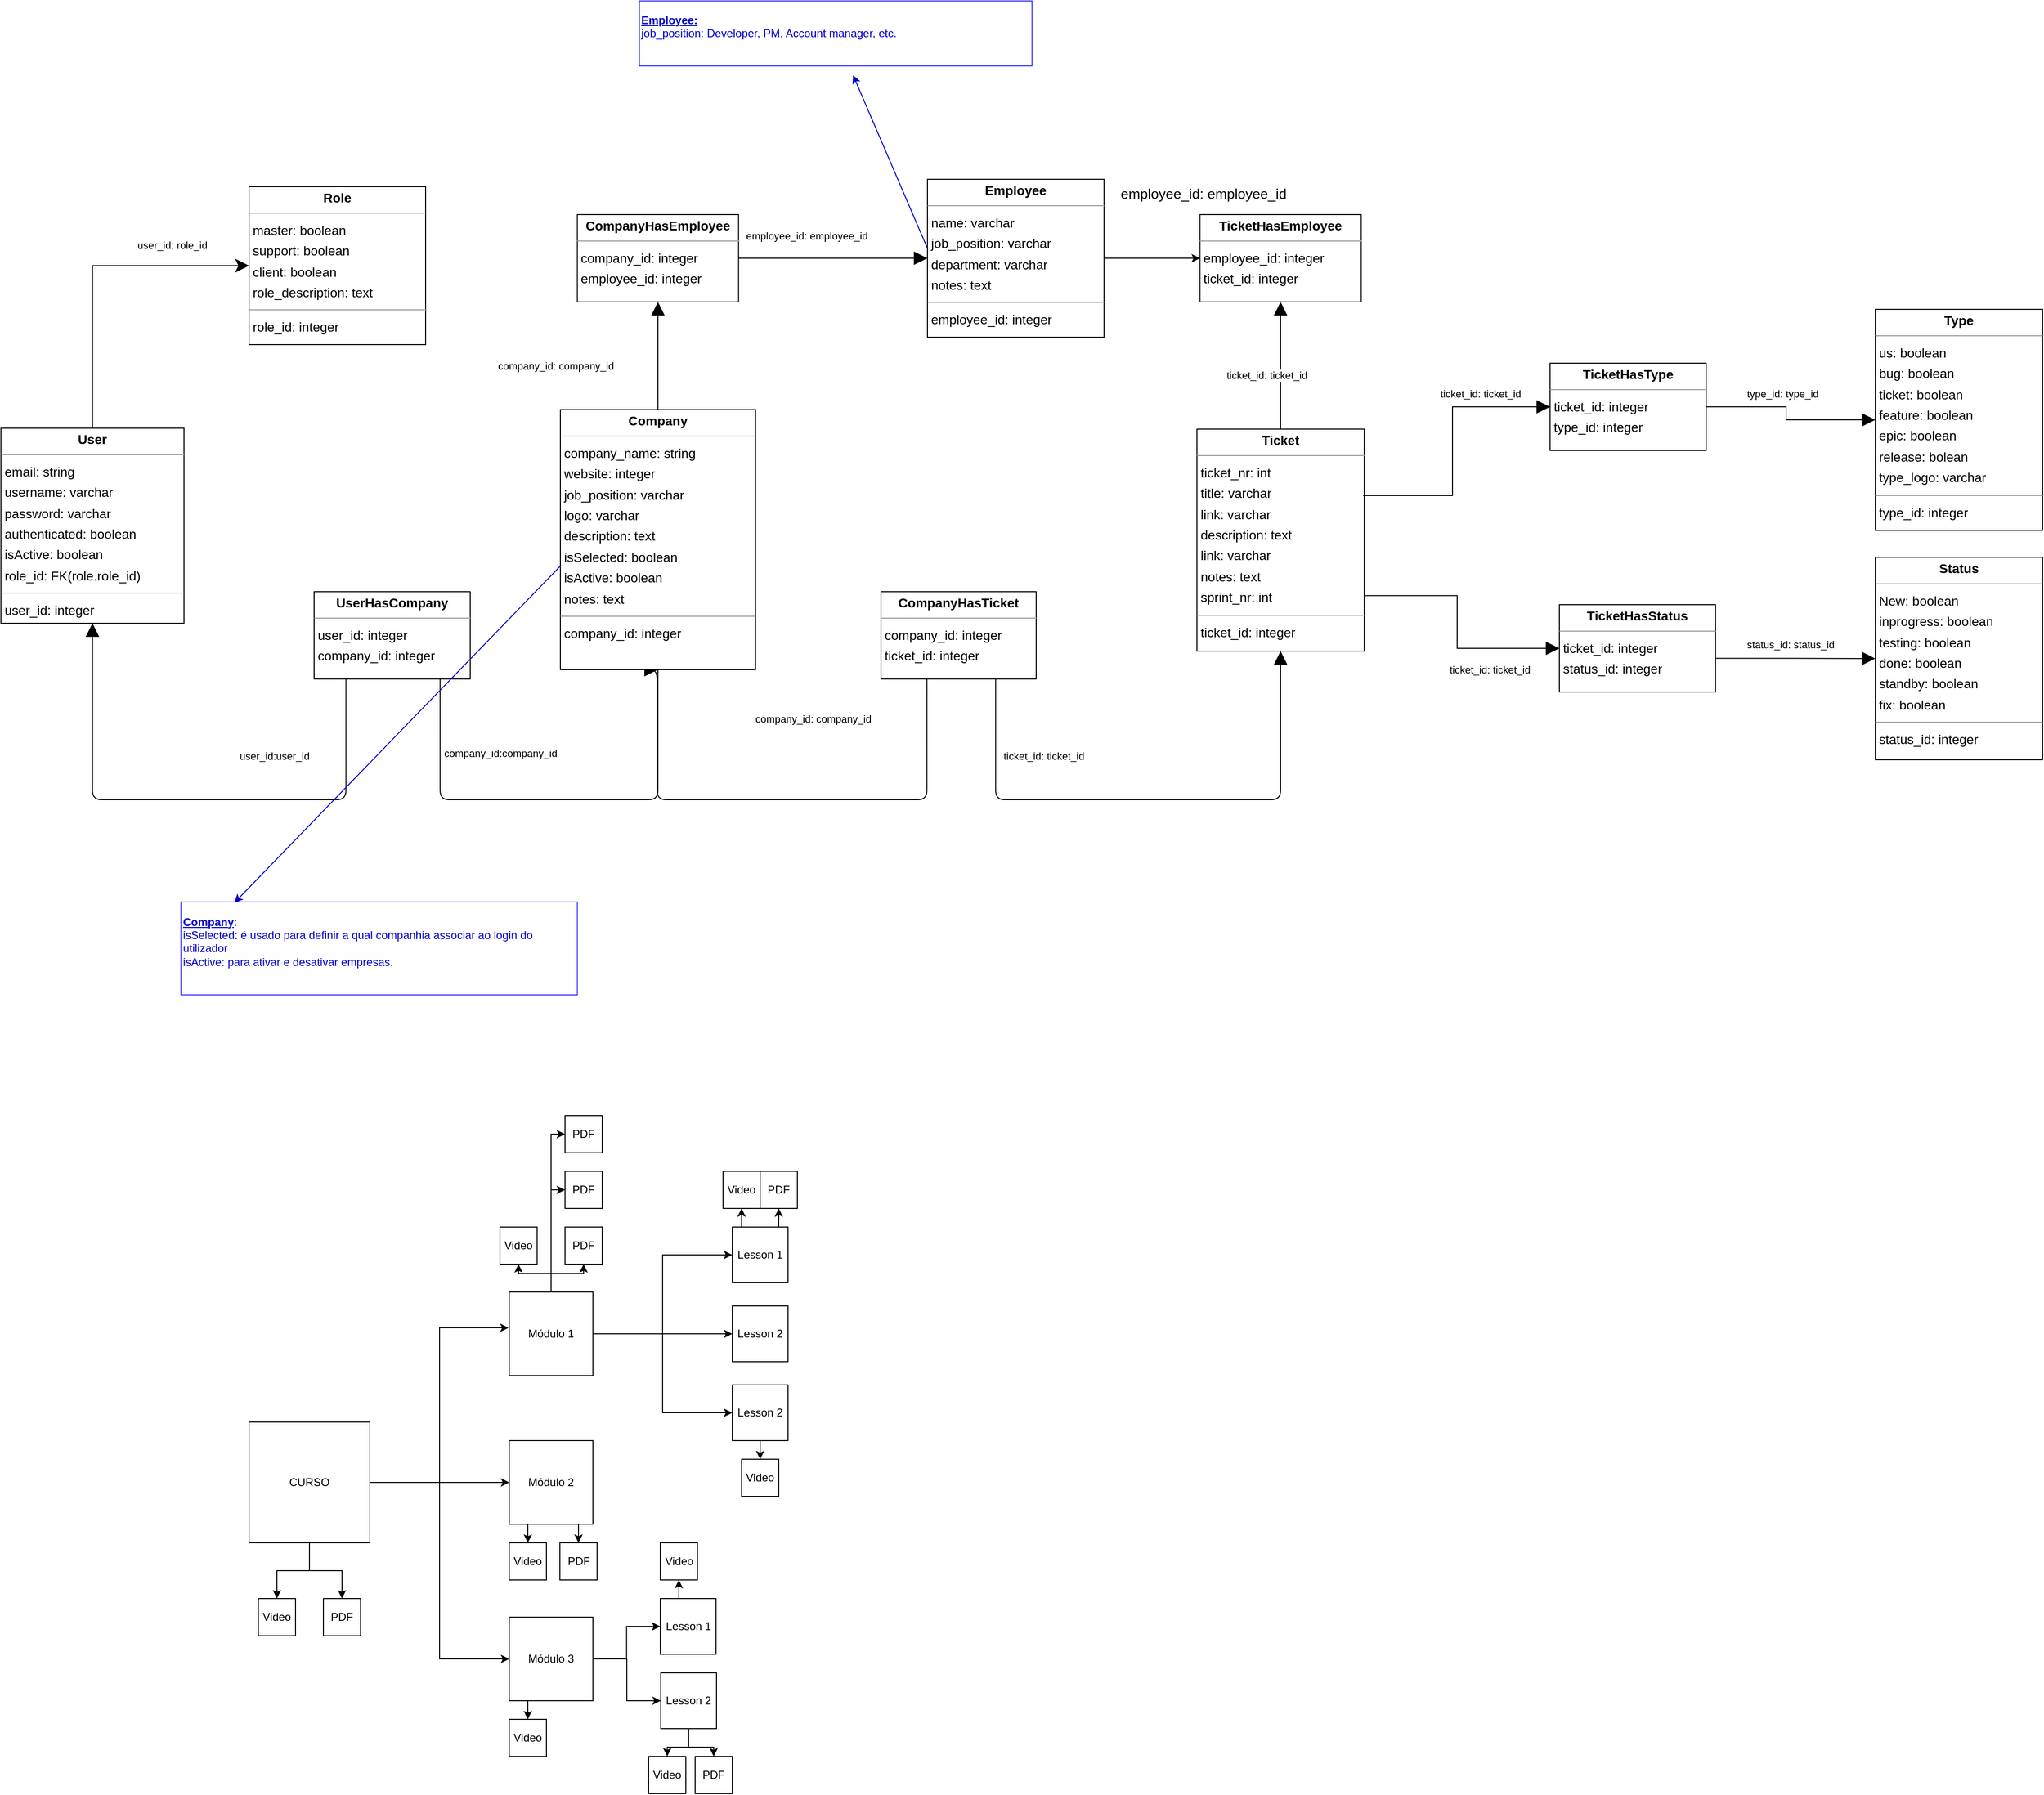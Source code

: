 <mxfile version="24.7.14">
  <diagram id="Xx4EnUjL4COKSEguPJ4r" name="Página-1">
    <mxGraphModel dx="2032" dy="1497" grid="1" gridSize="10" guides="1" tooltips="1" connect="1" arrows="1" fold="1" page="0" pageScale="1" pageWidth="827" pageHeight="1169" background="none" math="0" shadow="0">
      <root>
        <mxCell id="0" />
        <mxCell id="1" parent="0" />
        <mxCell id="qJGERE9UtNrToI64qiTe-27" style="edgeStyle=orthogonalEdgeStyle;rounded=0;orthogonalLoop=1;jettySize=auto;html=1;exitX=0.5;exitY=0;exitDx=0;exitDy=0;entryX=0;entryY=0.5;entryDx=0;entryDy=0;endSize=12;" parent="1" source="node1" target="qJGERE9UtNrToI64qiTe-23" edge="1">
          <mxGeometry relative="1" as="geometry">
            <mxPoint x="-380" y="-270" as="targetPoint" />
          </mxGeometry>
        </mxCell>
        <mxCell id="node1" value="&lt;p style=&quot;margin:0px;margin-top:4px;text-align:center;&quot;&gt;&lt;b&gt;User&lt;/b&gt;&lt;/p&gt;&lt;hr size=&quot;1&quot;&gt;&lt;p style=&quot;margin:0 0 0 4px;line-height:1.6;&quot;&gt;email: string&lt;br&gt; username: varchar&lt;br&gt;password: varchar&lt;/p&gt;&lt;p style=&quot;margin:0 0 0 4px;line-height:1.6;&quot;&gt;&lt;font&gt;authenticated: boolean&lt;/font&gt;&lt;br&gt;isActive: boolean&lt;/p&gt;&lt;p style=&quot;margin:0 0 0 4px;line-height:1.6;&quot;&gt;role_id: FK(role.role_id)&lt;br&gt;&lt;/p&gt;&lt;hr size=&quot;1&quot;&gt;&lt;p style=&quot;margin:0 0 0 4px;line-height:1.6;&quot;&gt;user_id: integer&lt;/p&gt;" style="verticalAlign=top;align=left;overflow=fill;fontSize=14;fontFamily=Helvetica;html=1;rounded=0;shadow=0;comic=0;labelBackgroundColor=none;strokeWidth=1;fillColor=#FFFFFF;fontColor=#000000;" parent="1" vertex="1">
          <mxGeometry x="-597" y="80" width="197" height="210" as="geometry" />
        </mxCell>
        <mxCell id="node0" value="&lt;p style=&quot;margin:0px;margin-top:4px;text-align:center;&quot;&gt;&lt;b&gt;UserHasCompany&lt;/b&gt;&lt;/p&gt;&lt;hr size=&quot;1&quot;&gt;&lt;p style=&quot;margin:0 0 0 4px;line-height:1.6;&quot;&gt;user_id: integer&lt;br&gt;company_id: integer&lt;/p&gt;" style="verticalAlign=top;align=left;overflow=fill;fontSize=14;fontFamily=Helvetica;html=1;rounded=0;shadow=0;comic=0;labelBackgroundColor=none;strokeWidth=1;fillColor=#FFFFFF;" parent="1" vertex="1">
          <mxGeometry x="-260" y="256" width="168" height="94" as="geometry" />
        </mxCell>
        <mxCell id="node5" value="&lt;p style=&quot;margin:0px;margin-top:4px;text-align:center;&quot;&gt;&lt;b&gt;CompanyHasTicket&lt;/b&gt;&lt;/p&gt;&lt;hr size=&quot;1&quot;&gt;&lt;p style=&quot;margin:0 0 0 4px;line-height:1.6;&quot;&gt;company_id: integer&lt;br&gt;ticket_id: integer&lt;/p&gt;" style="verticalAlign=top;align=left;overflow=fill;fontSize=14;fontFamily=Helvetica;html=1;rounded=0;shadow=0;comic=0;labelBackgroundColor=none;strokeWidth=1;fillColor=#FFFFFF;fontColor=#000000;" parent="1" vertex="1">
          <mxGeometry x="350" y="256" width="167" height="94" as="geometry" />
        </mxCell>
        <mxCell id="edge1" value="" style="html=1;rounded=1;edgeStyle=orthogonalEdgeStyle;dashed=0;startArrow=none;endArrow=block;endSize=12;strokeColor=#000000;exitX=0.204;exitY=1.000;exitDx=0;exitDy=0;entryX=0.500;entryY=1.000;entryDx=0;entryDy=0;fillColor=#FFFFFF;" parent="1" source="node0" target="node1" edge="1">
          <mxGeometry width="50" height="50" relative="1" as="geometry">
            <Array as="points">
              <mxPoint x="-226" y="480" />
              <mxPoint x="-498" y="480" />
            </Array>
          </mxGeometry>
        </mxCell>
        <mxCell id="label8" value="user_id:user_id" style="edgeLabel;resizable=0;html=1;align=left;verticalAlign=top;strokeColor=default;fillColor=#FFFFFF;" parent="edge1" vertex="1" connectable="0">
          <mxGeometry x="-290" y="420" as="geometry">
            <mxPoint x="-52" as="offset" />
          </mxGeometry>
        </mxCell>
        <mxCell id="edge0" value="" style="html=1;rounded=1;edgeStyle=orthogonalEdgeStyle;dashed=0;startArrow=none;endArrow=block;endSize=12;strokeColor=#000000;exitX=0.807;exitY=1.000;exitDx=0;exitDy=0;entryX=0.5;entryY=1;entryDx=0;entryDy=0;fillColor=#FFFFFF;" parent="1" source="node0" target="qJGERE9UtNrToI64qiTe-1" edge="1">
          <mxGeometry width="50" height="50" relative="1" as="geometry">
            <Array as="points">
              <mxPoint x="-124" y="480" />
              <mxPoint x="110" y="480" />
              <mxPoint x="110" y="240" />
            </Array>
            <mxPoint x="116" y="390" as="targetPoint" />
          </mxGeometry>
        </mxCell>
        <mxCell id="label2" value="company_id:company_id" style="edgeLabel;resizable=0;html=1;align=left;verticalAlign=top;strokeColor=default;fillColor=#FFFFFF;" parent="edge0" vertex="1" connectable="0">
          <mxGeometry x="-138" y="422" as="geometry">
            <mxPoint x="16" y="-5" as="offset" />
          </mxGeometry>
        </mxCell>
        <mxCell id="edge2" value="" style="html=1;rounded=1;edgeStyle=orthogonalEdgeStyle;dashed=0;startArrow=none;endArrow=block;endSize=12;strokeColor=#000000;exitX=0.739;exitY=1.000;exitDx=0;exitDy=0;fillColor=#FFFFFF;entryX=0.5;entryY=1;entryDx=0;entryDy=0;" parent="1" source="node5" target="qJGERE9UtNrToI64qiTe-4" edge="1">
          <mxGeometry width="50" height="50" relative="1" as="geometry">
            <Array as="points">
              <mxPoint x="473" y="480" />
              <mxPoint x="780" y="480" />
            </Array>
            <mxPoint x="843" y="400" as="targetPoint" />
          </mxGeometry>
        </mxCell>
        <mxCell id="label14" value="ticket_id: ticket_id" style="edgeLabel;resizable=0;html=1;align=left;verticalAlign=top;strokeColor=default;fillColor=#FFFFFF;" parent="edge2" vertex="1" connectable="0">
          <mxGeometry x="480" y="420" as="geometry" />
        </mxCell>
        <mxCell id="edge4" value="" style="html=1;rounded=1;edgeStyle=orthogonalEdgeStyle;dashed=0;startArrow=none;endArrow=block;endSize=12;strokeColor=#000000;exitX=0.296;exitY=1.000;exitDx=0;exitDy=0;entryX=0.5;entryY=1;entryDx=0;entryDy=0;fillColor=#FFFFFF;" parent="1" source="node5" target="qJGERE9UtNrToI64qiTe-1" edge="1">
          <mxGeometry width="50" height="50" relative="1" as="geometry">
            <Array as="points">
              <mxPoint x="399" y="480" />
              <mxPoint x="109" y="480" />
            </Array>
            <mxPoint x="116" y="390" as="targetPoint" />
          </mxGeometry>
        </mxCell>
        <mxCell id="label26" value="employee_id: employee_id" style="edgeLabel;resizable=0;html=1;align=left;verticalAlign=top;strokeColor=default;fillColor=#FFFFFF;" parent="edge4" vertex="1" connectable="0">
          <mxGeometry x="290" y="-140" as="geometry">
            <mxPoint x="-87" as="offset" />
          </mxGeometry>
        </mxCell>
        <mxCell id="WYa2Z2NMSli05yWnIFRm-9" value="&lt;div&gt;&lt;b&gt;&lt;u&gt;Employee:&lt;/u&gt;&lt;/b&gt;&lt;/div&gt;&lt;div&gt;job_position: Developer, PM, Account manager, etc.&lt;/div&gt;&lt;div&gt;&lt;br&gt;&lt;/div&gt;" style="rounded=0;whiteSpace=wrap;html=1;align=left;fontColor=#0000CC;strokeColor=#3333FF;fillColor=#FFFFFF;" parent="1" vertex="1">
          <mxGeometry x="90" y="-380" width="422.5" height="70" as="geometry" />
        </mxCell>
        <mxCell id="qJGERE9UtNrToI64qiTe-1" value="&lt;p style=&quot;margin:0px;margin-top:4px;text-align:center;&quot;&gt;&lt;b&gt;Company&lt;/b&gt;&lt;/p&gt;&lt;hr size=&quot;1&quot;&gt;&lt;p style=&quot;margin:0 0 0 4px;line-height:1.6;&quot;&gt;company_name: string&lt;/p&gt;&lt;p style=&quot;margin:0 0 0 4px;line-height:1.6;&quot;&gt;website: integer&lt;br&gt;job_position: varchar&lt;br&gt;logo: varchar&lt;/p&gt;&lt;p style=&quot;margin:0 0 0 4px;line-height:1.6;&quot;&gt;&lt;font&gt;description: text&lt;/font&gt;&lt;/p&gt;&lt;p style=&quot;margin:0 0 0 4px;line-height:1.6;&quot;&gt;&lt;font&gt;isSelected: boolean&lt;/font&gt;&lt;/p&gt;&lt;p style=&quot;margin:0 0 0 4px;line-height:1.6;&quot;&gt;&lt;font&gt;isActive: boolean&lt;/font&gt;&lt;/p&gt;&lt;p style=&quot;margin:0 0 0 4px;line-height:1.6;&quot;&gt;notes: text&lt;/p&gt;&lt;hr size=&quot;1&quot;&gt;&lt;p style=&quot;margin:0 0 0 4px;line-height:1.6;&quot;&gt;company_id: integer&lt;/p&gt;" style="verticalAlign=top;align=left;overflow=fill;fontSize=14;fontFamily=Helvetica;html=1;rounded=0;shadow=0;comic=0;labelBackgroundColor=none;strokeWidth=1;fillColor=#FFFFFF;fontColor=#000000;" parent="1" vertex="1">
          <mxGeometry x="5" y="60" width="210" height="280" as="geometry" />
        </mxCell>
        <mxCell id="qJGERE9UtNrToI64qiTe-3" value="&lt;div&gt;&lt;b&gt;&lt;u&gt;Company&lt;/u&gt;&lt;/b&gt;:&lt;/div&gt;&lt;div&gt;isSelected: é usado para definir a qual companhia associar ao login do utilizador&lt;/div&gt;isActive: para ativar e desativar empresas.&lt;div&gt;&lt;br&gt;&lt;/div&gt;" style="rounded=0;whiteSpace=wrap;html=1;align=left;fontColor=#0000CC;strokeColor=#3333FF;fillColor=#FFFFFF;" parent="1" vertex="1">
          <mxGeometry x="-403.25" y="590" width="426.5" height="100" as="geometry" />
        </mxCell>
        <mxCell id="qJGERE9UtNrToI64qiTe-4" value="&lt;p style=&quot;margin:0px;margin-top:4px;text-align:center;&quot;&gt;&lt;b&gt;Ticket&lt;/b&gt;&lt;/p&gt;&lt;hr size=&quot;1&quot;&gt;&lt;p style=&quot;margin:0 0 0 4px;line-height:1.6;&quot;&gt;ticket_nr: int&lt;/p&gt;&lt;p style=&quot;margin:0 0 0 4px;line-height:1.6;&quot;&gt;title: varchar&lt;br&gt; link: varchar&lt;/p&gt;&lt;p style=&quot;margin:0 0 0 4px;line-height:1.6;&quot;&gt;&lt;span style=&quot;background-color: initial;&quot;&gt;description: text&lt;/span&gt;&lt;br&gt;&lt;/p&gt;&lt;p style=&quot;margin:0 0 0 4px;line-height:1.6;&quot;&gt;&lt;font&gt;link: varchar&lt;/font&gt;&lt;br&gt;&lt;/p&gt;&lt;p style=&quot;margin:0 0 0 4px;line-height:1.6;&quot;&gt;notes: text&lt;/p&gt;&lt;p style=&quot;margin:0 0 0 4px;line-height:1.6;&quot;&gt;sprint_nr: int&lt;/p&gt;&lt;hr size=&quot;1&quot;&gt;&lt;p style=&quot;margin:0 0 0 4px;line-height:1.6;&quot;&gt;ticket_id: integer&lt;/p&gt;" style="verticalAlign=top;align=left;overflow=fill;fontSize=14;fontFamily=Helvetica;html=1;rounded=0;shadow=0;comic=0;labelBackgroundColor=none;strokeWidth=1;fillColor=#FFFFFF;fontColor=#000000;" parent="1" vertex="1">
          <mxGeometry x="690" y="81" width="180" height="239" as="geometry" />
        </mxCell>
        <mxCell id="qJGERE9UtNrToI64qiTe-20" style="edgeStyle=orthogonalEdgeStyle;rounded=0;orthogonalLoop=1;jettySize=auto;html=1;exitX=0.993;exitY=0.299;exitDx=0;exitDy=0;endSize=12;endArrow=block;endFill=1;exitPerimeter=0;entryX=0;entryY=0.5;entryDx=0;entryDy=0;" parent="1" source="qJGERE9UtNrToI64qiTe-4" target="9OjF-P-sahJ0RBlZAfV0-3" edge="1">
          <mxGeometry relative="1" as="geometry">
            <mxPoint x="1100" y="540" as="targetPoint" />
          </mxGeometry>
        </mxCell>
        <mxCell id="qJGERE9UtNrToI64qiTe-23" value="&lt;p style=&quot;margin:0px;margin-top:4px;text-align:center;&quot;&gt;&lt;b&gt;Role&lt;/b&gt;&lt;/p&gt;&lt;hr size=&quot;1&quot;&gt;&lt;p style=&quot;margin:0 0 0 4px;line-height:1.6;&quot;&gt;master: boolean&lt;/p&gt;&lt;p style=&quot;margin:0 0 0 4px;line-height:1.6;&quot;&gt;support: boolean&lt;br&gt; client: boolean&lt;br&gt;role_description: text&lt;/p&gt;&lt;hr size=&quot;1&quot;&gt;&lt;p style=&quot;margin:0 0 0 4px;line-height:1.6;&quot;&gt;role_id: integer&lt;/p&gt;" style="verticalAlign=top;align=left;overflow=fill;fontSize=14;fontFamily=Helvetica;html=1;rounded=0;shadow=0;comic=0;labelBackgroundColor=none;strokeWidth=1;fillColor=#FFFFFF;fontColor=#000000;" parent="1" vertex="1">
          <mxGeometry x="-330" y="-180" width="190" height="170" as="geometry" />
        </mxCell>
        <mxCell id="qJGERE9UtNrToI64qiTe-29" value="user_id: role_id" style="edgeLabel;resizable=0;html=1;align=left;verticalAlign=top;strokeColor=default;fillColor=#FFFFFF;" parent="1" vertex="1" connectable="0">
          <mxGeometry x="-400" y="-130" as="geometry">
            <mxPoint x="-52" as="offset" />
          </mxGeometry>
        </mxCell>
        <mxCell id="qJGERE9UtNrToI64qiTe-43" style="edgeStyle=orthogonalEdgeStyle;rounded=0;orthogonalLoop=1;jettySize=auto;html=1;exitX=0.5;exitY=1;exitDx=0;exitDy=0;entryX=0.5;entryY=0;entryDx=0;entryDy=0;" parent="1" source="qJGERE9UtNrToI64qiTe-39" target="qJGERE9UtNrToI64qiTe-40" edge="1">
          <mxGeometry relative="1" as="geometry" />
        </mxCell>
        <mxCell id="qJGERE9UtNrToI64qiTe-44" style="edgeStyle=orthogonalEdgeStyle;rounded=0;orthogonalLoop=1;jettySize=auto;html=1;exitX=0.5;exitY=1;exitDx=0;exitDy=0;entryX=0.5;entryY=0;entryDx=0;entryDy=0;" parent="1" source="qJGERE9UtNrToI64qiTe-39" target="qJGERE9UtNrToI64qiTe-41" edge="1">
          <mxGeometry relative="1" as="geometry" />
        </mxCell>
        <mxCell id="qJGERE9UtNrToI64qiTe-59" style="edgeStyle=orthogonalEdgeStyle;rounded=0;orthogonalLoop=1;jettySize=auto;html=1;exitX=1;exitY=0.5;exitDx=0;exitDy=0;entryX=0;entryY=0.5;entryDx=0;entryDy=0;" parent="1" source="qJGERE9UtNrToI64qiTe-39" target="qJGERE9UtNrToI64qiTe-46" edge="1">
          <mxGeometry relative="1" as="geometry" />
        </mxCell>
        <mxCell id="qJGERE9UtNrToI64qiTe-60" style="edgeStyle=orthogonalEdgeStyle;rounded=0;orthogonalLoop=1;jettySize=auto;html=1;exitX=1;exitY=0.5;exitDx=0;exitDy=0;entryX=0;entryY=0.5;entryDx=0;entryDy=0;" parent="1" source="qJGERE9UtNrToI64qiTe-39" target="qJGERE9UtNrToI64qiTe-47" edge="1">
          <mxGeometry relative="1" as="geometry" />
        </mxCell>
        <mxCell id="qJGERE9UtNrToI64qiTe-39" value="CURSO" style="whiteSpace=wrap;html=1;aspect=fixed;" parent="1" vertex="1">
          <mxGeometry x="-330" y="1150" width="130" height="130" as="geometry" />
        </mxCell>
        <mxCell id="qJGERE9UtNrToI64qiTe-40" value="Video" style="whiteSpace=wrap;html=1;aspect=fixed;" parent="1" vertex="1">
          <mxGeometry x="-320" y="1340" width="40" height="40" as="geometry" />
        </mxCell>
        <mxCell id="qJGERE9UtNrToI64qiTe-41" value="PDF" style="whiteSpace=wrap;html=1;aspect=fixed;" parent="1" vertex="1">
          <mxGeometry x="-250" y="1340" width="40" height="40" as="geometry" />
        </mxCell>
        <mxCell id="qJGERE9UtNrToI64qiTe-61" style="edgeStyle=orthogonalEdgeStyle;rounded=0;orthogonalLoop=1;jettySize=auto;html=1;exitX=1;exitY=0.5;exitDx=0;exitDy=0;entryX=0;entryY=0.5;entryDx=0;entryDy=0;" parent="1" source="qJGERE9UtNrToI64qiTe-45" target="qJGERE9UtNrToI64qiTe-48" edge="1">
          <mxGeometry relative="1" as="geometry" />
        </mxCell>
        <mxCell id="qJGERE9UtNrToI64qiTe-62" style="edgeStyle=orthogonalEdgeStyle;rounded=0;orthogonalLoop=1;jettySize=auto;html=1;exitX=1;exitY=0.5;exitDx=0;exitDy=0;" parent="1" source="qJGERE9UtNrToI64qiTe-45" target="qJGERE9UtNrToI64qiTe-49" edge="1">
          <mxGeometry relative="1" as="geometry" />
        </mxCell>
        <mxCell id="qJGERE9UtNrToI64qiTe-63" style="edgeStyle=orthogonalEdgeStyle;rounded=0;orthogonalLoop=1;jettySize=auto;html=1;exitX=1;exitY=0.5;exitDx=0;exitDy=0;entryX=0;entryY=0.5;entryDx=0;entryDy=0;" parent="1" source="qJGERE9UtNrToI64qiTe-45" target="qJGERE9UtNrToI64qiTe-50" edge="1">
          <mxGeometry relative="1" as="geometry" />
        </mxCell>
        <mxCell id="qJGERE9UtNrToI64qiTe-73" style="edgeStyle=orthogonalEdgeStyle;rounded=0;orthogonalLoop=1;jettySize=auto;html=1;exitX=0.5;exitY=0;exitDx=0;exitDy=0;entryX=0.5;entryY=1;entryDx=0;entryDy=0;" parent="1" source="qJGERE9UtNrToI64qiTe-45" target="qJGERE9UtNrToI64qiTe-51" edge="1">
          <mxGeometry relative="1" as="geometry" />
        </mxCell>
        <mxCell id="qJGERE9UtNrToI64qiTe-74" style="edgeStyle=orthogonalEdgeStyle;rounded=0;orthogonalLoop=1;jettySize=auto;html=1;exitX=0.5;exitY=0;exitDx=0;exitDy=0;entryX=0.5;entryY=1;entryDx=0;entryDy=0;" parent="1" source="qJGERE9UtNrToI64qiTe-45" target="qJGERE9UtNrToI64qiTe-52" edge="1">
          <mxGeometry relative="1" as="geometry" />
        </mxCell>
        <mxCell id="qJGERE9UtNrToI64qiTe-75" style="edgeStyle=orthogonalEdgeStyle;rounded=0;orthogonalLoop=1;jettySize=auto;html=1;exitX=0.5;exitY=0;exitDx=0;exitDy=0;entryX=0;entryY=0.5;entryDx=0;entryDy=0;" parent="1" source="qJGERE9UtNrToI64qiTe-45" target="qJGERE9UtNrToI64qiTe-53" edge="1">
          <mxGeometry relative="1" as="geometry">
            <Array as="points">
              <mxPoint x="-5" y="900" />
            </Array>
          </mxGeometry>
        </mxCell>
        <mxCell id="qJGERE9UtNrToI64qiTe-76" style="edgeStyle=orthogonalEdgeStyle;rounded=0;orthogonalLoop=1;jettySize=auto;html=1;exitX=0.5;exitY=0;exitDx=0;exitDy=0;entryX=0;entryY=0.5;entryDx=0;entryDy=0;" parent="1" source="qJGERE9UtNrToI64qiTe-45" target="qJGERE9UtNrToI64qiTe-54" edge="1">
          <mxGeometry relative="1" as="geometry">
            <Array as="points">
              <mxPoint x="-5" y="840" />
            </Array>
          </mxGeometry>
        </mxCell>
        <mxCell id="qJGERE9UtNrToI64qiTe-45" value="Módulo 1" style="whiteSpace=wrap;html=1;aspect=fixed;" parent="1" vertex="1">
          <mxGeometry x="-50" y="1010" width="90" height="90" as="geometry" />
        </mxCell>
        <mxCell id="qJGERE9UtNrToI64qiTe-70" style="edgeStyle=orthogonalEdgeStyle;rounded=0;orthogonalLoop=1;jettySize=auto;html=1;exitX=0.5;exitY=1;exitDx=0;exitDy=0;entryX=0.5;entryY=0;entryDx=0;entryDy=0;" parent="1" source="qJGERE9UtNrToI64qiTe-46" target="qJGERE9UtNrToI64qiTe-55" edge="1">
          <mxGeometry relative="1" as="geometry" />
        </mxCell>
        <mxCell id="qJGERE9UtNrToI64qiTe-71" style="edgeStyle=orthogonalEdgeStyle;rounded=0;orthogonalLoop=1;jettySize=auto;html=1;exitX=0.5;exitY=1;exitDx=0;exitDy=0;entryX=0.5;entryY=0;entryDx=0;entryDy=0;" parent="1" source="qJGERE9UtNrToI64qiTe-46" target="qJGERE9UtNrToI64qiTe-56" edge="1">
          <mxGeometry relative="1" as="geometry" />
        </mxCell>
        <mxCell id="qJGERE9UtNrToI64qiTe-46" value="Módulo 2" style="whiteSpace=wrap;html=1;aspect=fixed;" parent="1" vertex="1">
          <mxGeometry x="-50" y="1170" width="90" height="90" as="geometry" />
        </mxCell>
        <mxCell id="qJGERE9UtNrToI64qiTe-72" style="edgeStyle=orthogonalEdgeStyle;rounded=0;orthogonalLoop=1;jettySize=auto;html=1;exitX=0.5;exitY=1;exitDx=0;exitDy=0;entryX=0.5;entryY=0;entryDx=0;entryDy=0;" parent="1" source="qJGERE9UtNrToI64qiTe-47" target="qJGERE9UtNrToI64qiTe-57" edge="1">
          <mxGeometry relative="1" as="geometry" />
        </mxCell>
        <mxCell id="qJGERE9UtNrToI64qiTe-90" style="edgeStyle=orthogonalEdgeStyle;rounded=0;orthogonalLoop=1;jettySize=auto;html=1;exitX=1;exitY=0.5;exitDx=0;exitDy=0;" parent="1" source="qJGERE9UtNrToI64qiTe-47" target="qJGERE9UtNrToI64qiTe-87" edge="1">
          <mxGeometry relative="1" as="geometry" />
        </mxCell>
        <mxCell id="qJGERE9UtNrToI64qiTe-91" style="edgeStyle=orthogonalEdgeStyle;rounded=0;orthogonalLoop=1;jettySize=auto;html=1;exitX=1;exitY=0.5;exitDx=0;exitDy=0;entryX=0;entryY=0.5;entryDx=0;entryDy=0;" parent="1" source="qJGERE9UtNrToI64qiTe-47" target="qJGERE9UtNrToI64qiTe-83" edge="1">
          <mxGeometry relative="1" as="geometry" />
        </mxCell>
        <mxCell id="qJGERE9UtNrToI64qiTe-47" value="Módulo 3" style="whiteSpace=wrap;html=1;aspect=fixed;" parent="1" vertex="1">
          <mxGeometry x="-50" y="1360" width="90" height="90" as="geometry" />
        </mxCell>
        <mxCell id="qJGERE9UtNrToI64qiTe-68" style="edgeStyle=orthogonalEdgeStyle;rounded=0;orthogonalLoop=1;jettySize=auto;html=1;exitX=0.5;exitY=0;exitDx=0;exitDy=0;entryX=0.5;entryY=1;entryDx=0;entryDy=0;" parent="1" source="qJGERE9UtNrToI64qiTe-48" target="qJGERE9UtNrToI64qiTe-64" edge="1">
          <mxGeometry relative="1" as="geometry" />
        </mxCell>
        <mxCell id="qJGERE9UtNrToI64qiTe-69" style="edgeStyle=orthogonalEdgeStyle;rounded=0;orthogonalLoop=1;jettySize=auto;html=1;exitX=0.5;exitY=0;exitDx=0;exitDy=0;entryX=0.5;entryY=1;entryDx=0;entryDy=0;" parent="1" source="qJGERE9UtNrToI64qiTe-48" target="qJGERE9UtNrToI64qiTe-65" edge="1">
          <mxGeometry relative="1" as="geometry">
            <Array as="points">
              <mxPoint x="240" y="940" />
            </Array>
          </mxGeometry>
        </mxCell>
        <mxCell id="qJGERE9UtNrToI64qiTe-48" value="Lesson 1" style="whiteSpace=wrap;html=1;aspect=fixed;" parent="1" vertex="1">
          <mxGeometry x="190" y="940" width="60" height="60" as="geometry" />
        </mxCell>
        <mxCell id="qJGERE9UtNrToI64qiTe-49" value="Lesson 2" style="whiteSpace=wrap;html=1;aspect=fixed;" parent="1" vertex="1">
          <mxGeometry x="190" y="1025" width="60" height="60" as="geometry" />
        </mxCell>
        <mxCell id="qJGERE9UtNrToI64qiTe-67" style="edgeStyle=orthogonalEdgeStyle;rounded=0;orthogonalLoop=1;jettySize=auto;html=1;exitX=0.5;exitY=1;exitDx=0;exitDy=0;" parent="1" source="qJGERE9UtNrToI64qiTe-50" target="qJGERE9UtNrToI64qiTe-66" edge="1">
          <mxGeometry relative="1" as="geometry" />
        </mxCell>
        <mxCell id="qJGERE9UtNrToI64qiTe-50" value="Lesson 2" style="whiteSpace=wrap;html=1;aspect=fixed;" parent="1" vertex="1">
          <mxGeometry x="190" y="1110" width="60" height="60" as="geometry" />
        </mxCell>
        <mxCell id="qJGERE9UtNrToI64qiTe-51" value="Video" style="whiteSpace=wrap;html=1;aspect=fixed;" parent="1" vertex="1">
          <mxGeometry x="-60" y="940" width="40" height="40" as="geometry" />
        </mxCell>
        <mxCell id="qJGERE9UtNrToI64qiTe-52" value="PDF" style="whiteSpace=wrap;html=1;aspect=fixed;" parent="1" vertex="1">
          <mxGeometry x="10" y="940" width="40" height="40" as="geometry" />
        </mxCell>
        <mxCell id="qJGERE9UtNrToI64qiTe-53" value="PDF" style="whiteSpace=wrap;html=1;aspect=fixed;" parent="1" vertex="1">
          <mxGeometry x="10" y="880" width="40" height="40" as="geometry" />
        </mxCell>
        <mxCell id="qJGERE9UtNrToI64qiTe-54" value="PDF" style="whiteSpace=wrap;html=1;aspect=fixed;" parent="1" vertex="1">
          <mxGeometry x="10" y="820" width="40" height="40" as="geometry" />
        </mxCell>
        <mxCell id="qJGERE9UtNrToI64qiTe-55" value="Video" style="whiteSpace=wrap;html=1;aspect=fixed;" parent="1" vertex="1">
          <mxGeometry x="-50" y="1280" width="40" height="40" as="geometry" />
        </mxCell>
        <mxCell id="qJGERE9UtNrToI64qiTe-56" value="PDF" style="whiteSpace=wrap;html=1;aspect=fixed;" parent="1" vertex="1">
          <mxGeometry x="4.5" y="1280" width="40" height="40" as="geometry" />
        </mxCell>
        <mxCell id="qJGERE9UtNrToI64qiTe-57" value="Video" style="whiteSpace=wrap;html=1;aspect=fixed;" parent="1" vertex="1">
          <mxGeometry x="-50" y="1470" width="40" height="40" as="geometry" />
        </mxCell>
        <mxCell id="qJGERE9UtNrToI64qiTe-58" style="edgeStyle=orthogonalEdgeStyle;rounded=0;orthogonalLoop=1;jettySize=auto;html=1;exitX=1;exitY=0.5;exitDx=0;exitDy=0;entryX=-0.008;entryY=0.428;entryDx=0;entryDy=0;entryPerimeter=0;" parent="1" source="qJGERE9UtNrToI64qiTe-39" target="qJGERE9UtNrToI64qiTe-45" edge="1">
          <mxGeometry relative="1" as="geometry" />
        </mxCell>
        <mxCell id="qJGERE9UtNrToI64qiTe-64" value="Video" style="whiteSpace=wrap;html=1;aspect=fixed;" parent="1" vertex="1">
          <mxGeometry x="180" y="880" width="40" height="40" as="geometry" />
        </mxCell>
        <mxCell id="qJGERE9UtNrToI64qiTe-65" value="PDF" style="whiteSpace=wrap;html=1;aspect=fixed;" parent="1" vertex="1">
          <mxGeometry x="220" y="880" width="40" height="40" as="geometry" />
        </mxCell>
        <mxCell id="qJGERE9UtNrToI64qiTe-66" value="Video" style="whiteSpace=wrap;html=1;aspect=fixed;" parent="1" vertex="1">
          <mxGeometry x="200" y="1190" width="40" height="40" as="geometry" />
        </mxCell>
        <mxCell id="qJGERE9UtNrToI64qiTe-82" style="edgeStyle=orthogonalEdgeStyle;rounded=0;orthogonalLoop=1;jettySize=auto;html=1;exitX=0.5;exitY=1;exitDx=0;exitDy=0;" parent="1" source="qJGERE9UtNrToI64qiTe-83" target="qJGERE9UtNrToI64qiTe-84" edge="1">
          <mxGeometry relative="1" as="geometry" />
        </mxCell>
        <mxCell id="qJGERE9UtNrToI64qiTe-86" style="edgeStyle=orthogonalEdgeStyle;rounded=0;orthogonalLoop=1;jettySize=auto;html=1;exitX=0.5;exitY=1;exitDx=0;exitDy=0;entryX=0.5;entryY=0;entryDx=0;entryDy=0;" parent="1" source="qJGERE9UtNrToI64qiTe-83" target="qJGERE9UtNrToI64qiTe-85" edge="1">
          <mxGeometry relative="1" as="geometry" />
        </mxCell>
        <mxCell id="qJGERE9UtNrToI64qiTe-83" value="Lesson 2" style="whiteSpace=wrap;html=1;aspect=fixed;" parent="1" vertex="1">
          <mxGeometry x="113" y="1420" width="60" height="60" as="geometry" />
        </mxCell>
        <mxCell id="qJGERE9UtNrToI64qiTe-84" value="Video" style="whiteSpace=wrap;html=1;aspect=fixed;" parent="1" vertex="1">
          <mxGeometry x="100" y="1510" width="40" height="40" as="geometry" />
        </mxCell>
        <mxCell id="qJGERE9UtNrToI64qiTe-85" value="PDF" style="whiteSpace=wrap;html=1;aspect=fixed;" parent="1" vertex="1">
          <mxGeometry x="150" y="1510" width="40" height="40" as="geometry" />
        </mxCell>
        <mxCell id="qJGERE9UtNrToI64qiTe-89" style="edgeStyle=orthogonalEdgeStyle;rounded=0;orthogonalLoop=1;jettySize=auto;html=1;exitX=0.5;exitY=0;exitDx=0;exitDy=0;entryX=0.5;entryY=1;entryDx=0;entryDy=0;" parent="1" source="qJGERE9UtNrToI64qiTe-87" target="qJGERE9UtNrToI64qiTe-88" edge="1">
          <mxGeometry relative="1" as="geometry" />
        </mxCell>
        <mxCell id="qJGERE9UtNrToI64qiTe-87" value="Lesson 1" style="whiteSpace=wrap;html=1;aspect=fixed;" parent="1" vertex="1">
          <mxGeometry x="112.5" y="1340" width="60" height="60" as="geometry" />
        </mxCell>
        <mxCell id="qJGERE9UtNrToI64qiTe-88" value="Video" style="whiteSpace=wrap;html=1;aspect=fixed;" parent="1" vertex="1">
          <mxGeometry x="112.5" y="1280" width="40" height="40" as="geometry" />
        </mxCell>
        <mxCell id="9OjF-P-sahJ0RBlZAfV0-3" value="&lt;p style=&quot;margin:0px;margin-top:4px;text-align:center;&quot;&gt;&lt;b&gt;TicketHasType&lt;/b&gt;&lt;/p&gt;&lt;hr size=&quot;1&quot;&gt;&lt;p style=&quot;margin:0 0 0 4px;line-height:1.6;&quot;&gt;ticket_id: integer&lt;br&gt;type_id: integer&lt;/p&gt;" style="verticalAlign=top;align=left;overflow=fill;fontSize=14;fontFamily=Helvetica;html=1;rounded=0;shadow=0;comic=0;labelBackgroundColor=none;strokeWidth=1;fillColor=#FFFFFF;" parent="1" vertex="1">
          <mxGeometry x="1070" y="10" width="168" height="94" as="geometry" />
        </mxCell>
        <mxCell id="9OjF-P-sahJ0RBlZAfV0-4" value="ticket_id: ticket_id" style="edgeLabel;resizable=0;html=1;align=left;verticalAlign=top;strokeColor=default;fillColor=#FFFFFF;" parent="1" vertex="1" connectable="0">
          <mxGeometry x="950" y="30" as="geometry" />
        </mxCell>
        <mxCell id="9OjF-P-sahJ0RBlZAfV0-5" value="&lt;p style=&quot;margin:0px;margin-top:4px;text-align:center;&quot;&gt;&lt;b&gt;Type&lt;/b&gt;&lt;/p&gt;&lt;hr size=&quot;1&quot;&gt;&lt;p style=&quot;margin:0 0 0 4px;line-height:1.6;&quot;&gt;us: boolean&lt;/p&gt;&lt;p style=&quot;margin:0 0 0 4px;line-height:1.6;&quot;&gt;bug: boolean&lt;br&gt; ticket: boolean&lt;/p&gt;&lt;p style=&quot;margin:0 0 0 4px;line-height:1.6;&quot;&gt;&lt;span style=&quot;background-color: initial;&quot;&gt;feature: boolean&lt;/span&gt;&lt;br&gt;&lt;/p&gt;&lt;p style=&quot;margin:0 0 0 4px;line-height:1.6;&quot;&gt;&lt;font&gt;epic: boolean&lt;/font&gt;&lt;br&gt;&lt;/p&gt;&lt;p style=&quot;margin:0 0 0 4px;line-height:1.6;&quot;&gt;release: bolean&lt;/p&gt;&lt;p style=&quot;margin:0 0 0 4px;line-height:1.6;&quot;&gt;type_logo: varchar&lt;/p&gt;&lt;hr size=&quot;1&quot;&gt;&lt;p style=&quot;margin:0 0 0 4px;line-height:1.6;&quot;&gt;type_id: integer&lt;/p&gt;" style="verticalAlign=top;align=left;overflow=fill;fontSize=14;fontFamily=Helvetica;html=1;rounded=0;shadow=0;comic=0;labelBackgroundColor=none;strokeWidth=1;fillColor=#FFFFFF;fontColor=#000000;" parent="1" vertex="1">
          <mxGeometry x="1420" y="-48" width="180" height="238" as="geometry" />
        </mxCell>
        <mxCell id="9OjF-P-sahJ0RBlZAfV0-7" style="edgeStyle=orthogonalEdgeStyle;rounded=0;orthogonalLoop=1;jettySize=auto;html=1;exitX=1;exitY=0.5;exitDx=0;exitDy=0;endSize=12;endArrow=block;endFill=1;entryX=0;entryY=0.5;entryDx=0;entryDy=0;" parent="1" source="9OjF-P-sahJ0RBlZAfV0-3" target="9OjF-P-sahJ0RBlZAfV0-5" edge="1">
          <mxGeometry relative="1" as="geometry">
            <mxPoint x="915" y="243" as="sourcePoint" />
            <mxPoint x="1080" y="67" as="targetPoint" />
          </mxGeometry>
        </mxCell>
        <mxCell id="9OjF-P-sahJ0RBlZAfV0-8" value="type_id: type_id" style="edgeLabel;resizable=0;html=1;align=left;verticalAlign=top;strokeColor=default;fillColor=#FFFFFF;" parent="1" vertex="1" connectable="0">
          <mxGeometry x="1280" y="30" as="geometry" />
        </mxCell>
        <mxCell id="9OjF-P-sahJ0RBlZAfV0-9" value="&lt;p style=&quot;margin:0px;margin-top:4px;text-align:center;&quot;&gt;&lt;b&gt;Status&lt;/b&gt;&lt;/p&gt;&lt;hr size=&quot;1&quot;&gt;&lt;p style=&quot;margin: 0px 0px 0px 4px; line-height: 1.6;&quot;&gt;New: boolean&lt;/p&gt;&lt;p style=&quot;margin: 0px 0px 0px 4px; line-height: 1.6;&quot;&gt;inprogress: boolean&lt;br&gt;testing: boolean&lt;/p&gt;&lt;p style=&quot;margin: 0px 0px 0px 4px; line-height: 1.6;&quot;&gt;&lt;span style=&quot;background-color: initial;&quot;&gt;done: boolean&lt;/span&gt;&lt;br&gt;&lt;/p&gt;&lt;p style=&quot;margin: 0px 0px 0px 4px; line-height: 1.6;&quot;&gt;standby: boolean&lt;/p&gt;&lt;p style=&quot;margin: 0px 0px 0px 4px; line-height: 1.6;&quot;&gt;fix: boolean&lt;/p&gt;&lt;hr size=&quot;1&quot;&gt;&lt;p style=&quot;margin:0 0 0 4px;line-height:1.6;&quot;&gt;status_id: integer&lt;/p&gt;" style="verticalAlign=top;align=left;overflow=fill;fontSize=14;fontFamily=Helvetica;html=1;rounded=0;shadow=0;comic=0;labelBackgroundColor=none;strokeWidth=1;fillColor=#FFFFFF;fontColor=#000000;" parent="1" vertex="1">
          <mxGeometry x="1420" y="219" width="180" height="218" as="geometry" />
        </mxCell>
        <mxCell id="9OjF-P-sahJ0RBlZAfV0-11" value="&lt;p style=&quot;margin:0px;margin-top:4px;text-align:center;&quot;&gt;&lt;b&gt;TicketHasStatus&lt;/b&gt;&lt;/p&gt;&lt;hr size=&quot;1&quot;&gt;&lt;p style=&quot;margin:0 0 0 4px;line-height:1.6;&quot;&gt;ticket_id: integer&lt;br&gt;status_id: integer&lt;/p&gt;" style="verticalAlign=top;align=left;overflow=fill;fontSize=14;fontFamily=Helvetica;html=1;rounded=0;shadow=0;comic=0;labelBackgroundColor=none;strokeWidth=1;fillColor=#FFFFFF;" parent="1" vertex="1">
          <mxGeometry x="1080" y="270" width="168" height="94" as="geometry" />
        </mxCell>
        <mxCell id="9OjF-P-sahJ0RBlZAfV0-12" style="edgeStyle=orthogonalEdgeStyle;rounded=0;orthogonalLoop=1;jettySize=auto;html=1;endSize=12;endArrow=block;endFill=1;entryX=0;entryY=0.5;entryDx=0;entryDy=0;exitX=0.997;exitY=0.614;exitDx=0;exitDy=0;exitPerimeter=0;" parent="1" source="9OjF-P-sahJ0RBlZAfV0-11" target="9OjF-P-sahJ0RBlZAfV0-9" edge="1">
          <mxGeometry relative="1" as="geometry">
            <mxPoint x="1250" y="240" as="sourcePoint" />
            <mxPoint x="1430" y="210" as="targetPoint" />
          </mxGeometry>
        </mxCell>
        <mxCell id="9OjF-P-sahJ0RBlZAfV0-13" value="" style="edgeLabel;resizable=0;html=1;align=left;verticalAlign=top;strokeColor=default;fillColor=#FFFFFF;" parent="1" vertex="1" connectable="0">
          <mxGeometry x="1290" y="298" as="geometry" />
        </mxCell>
        <mxCell id="9OjF-P-sahJ0RBlZAfV0-14" value="ticket_id: ticket_id" style="edgeLabel;resizable=0;html=1;align=left;verticalAlign=top;strokeColor=default;fillColor=#FFFFFF;" parent="1" vertex="1" connectable="0">
          <mxGeometry x="960" y="327" as="geometry" />
        </mxCell>
        <mxCell id="9OjF-P-sahJ0RBlZAfV0-15" value="status_id: status_id" style="edgeLabel;resizable=0;html=1;align=left;verticalAlign=top;strokeColor=default;fillColor=#FFFFFF;" parent="1" vertex="1" connectable="0">
          <mxGeometry x="1280" y="300" as="geometry" />
        </mxCell>
        <mxCell id="9OjF-P-sahJ0RBlZAfV0-16" style="edgeStyle=orthogonalEdgeStyle;rounded=0;orthogonalLoop=1;jettySize=auto;html=1;exitX=1;exitY=0.75;exitDx=0;exitDy=0;endSize=12;endArrow=block;endFill=1;entryX=0;entryY=0.5;entryDx=0;entryDy=0;" parent="1" source="qJGERE9UtNrToI64qiTe-4" target="9OjF-P-sahJ0RBlZAfV0-11" edge="1">
          <mxGeometry relative="1" as="geometry">
            <mxPoint x="879" y="154" as="sourcePoint" />
            <mxPoint x="1080" y="67" as="targetPoint" />
          </mxGeometry>
        </mxCell>
        <mxCell id="ifb6P2HlBgiYWTozNZ2R-11" style="edgeStyle=orthogonalEdgeStyle;rounded=0;orthogonalLoop=1;jettySize=auto;html=1;exitX=1;exitY=0.5;exitDx=0;exitDy=0;entryX=0;entryY=0.5;entryDx=0;entryDy=0;" parent="1" source="ifb6P2HlBgiYWTozNZ2R-1" target="ifb6P2HlBgiYWTozNZ2R-7" edge="1">
          <mxGeometry relative="1" as="geometry" />
        </mxCell>
        <mxCell id="ifb6P2HlBgiYWTozNZ2R-1" value="&lt;p style=&quot;margin:0px;margin-top:4px;text-align:center;&quot;&gt;&lt;b&gt;Employee&lt;/b&gt;&lt;/p&gt;&lt;hr size=&quot;1&quot;&gt;&lt;p style=&quot;margin:0 0 0 4px;line-height:1.6;&quot;&gt;name: varchar&lt;/p&gt;&lt;p style=&quot;margin:0 0 0 4px;line-height:1.6;&quot;&gt;job_position: varchar&lt;br&gt; department: varchar&lt;br&gt;notes: text&lt;/p&gt;&lt;hr size=&quot;1&quot;&gt;&lt;p style=&quot;margin:0 0 0 4px;line-height:1.6;&quot;&gt;employee_id: integer&lt;/p&gt;" style="verticalAlign=top;align=left;overflow=fill;fontSize=14;fontFamily=Helvetica;html=1;rounded=0;shadow=0;comic=0;labelBackgroundColor=none;strokeWidth=1;fillColor=#FFFFFF;fontColor=#000000;" parent="1" vertex="1">
          <mxGeometry x="400" y="-188" width="190" height="170" as="geometry" />
        </mxCell>
        <mxCell id="ifb6P2HlBgiYWTozNZ2R-2" value="&lt;p style=&quot;margin:0px;margin-top:4px;text-align:center;&quot;&gt;&lt;b&gt;CompanyHasEmployee&lt;/b&gt;&lt;/p&gt;&lt;hr size=&quot;1&quot;&gt;&lt;p style=&quot;margin:0 0 0 4px;line-height:1.6;&quot;&gt;company_id: integer&lt;br&gt;employee_id: integer&lt;/p&gt;" style="verticalAlign=top;align=left;overflow=fill;fontSize=14;fontFamily=Helvetica;html=1;rounded=0;shadow=0;comic=0;labelBackgroundColor=none;strokeWidth=1;fillColor=#FFFFFF;fontColor=#000000;" parent="1" vertex="1">
          <mxGeometry x="23.25" y="-150" width="173.5" height="94" as="geometry" />
        </mxCell>
        <mxCell id="ifb6P2HlBgiYWTozNZ2R-3" value="" style="html=1;rounded=1;edgeStyle=orthogonalEdgeStyle;dashed=0;startArrow=none;endArrow=block;endSize=12;strokeColor=#000000;exitX=0.5;exitY=0;exitDx=0;exitDy=0;entryX=0.5;entryY=1;entryDx=0;entryDy=0;fillColor=#FFFFFF;" parent="1" source="qJGERE9UtNrToI64qiTe-1" target="ifb6P2HlBgiYWTozNZ2R-2" edge="1">
          <mxGeometry width="50" height="50" relative="1" as="geometry">
            <Array as="points">
              <mxPoint x="110" y="-56" />
            </Array>
            <mxPoint x="120" y="308" as="targetPoint" />
            <mxPoint x="409" y="360" as="sourcePoint" />
          </mxGeometry>
        </mxCell>
        <mxCell id="ifb6P2HlBgiYWTozNZ2R-4" value="company_id: company_id" style="edgeLabel;resizable=0;html=1;align=left;verticalAlign=top;strokeColor=default;fillColor=#FFFFFF;" parent="ifb6P2HlBgiYWTozNZ2R-3" vertex="1" connectable="0">
          <mxGeometry x="23.25" as="geometry">
            <mxPoint x="-87" as="offset" />
          </mxGeometry>
        </mxCell>
        <mxCell id="ifb6P2HlBgiYWTozNZ2R-5" value="" style="html=1;rounded=1;edgeStyle=orthogonalEdgeStyle;dashed=0;startArrow=none;endArrow=block;endSize=12;strokeColor=#000000;exitX=1;exitY=0.5;exitDx=0;exitDy=0;entryX=0;entryY=0.5;entryDx=0;entryDy=0;fillColor=#FFFFFF;" parent="1" source="ifb6P2HlBgiYWTozNZ2R-2" target="ifb6P2HlBgiYWTozNZ2R-1" edge="1">
          <mxGeometry width="50" height="50" relative="1" as="geometry">
            <Array as="points">
              <mxPoint x="280" y="-103" />
              <mxPoint x="280" y="-103" />
            </Array>
            <mxPoint x="120" y="-46" as="targetPoint" />
            <mxPoint x="120" y="88" as="sourcePoint" />
          </mxGeometry>
        </mxCell>
        <mxCell id="ifb6P2HlBgiYWTozNZ2R-6" value="company_id: company_id" style="edgeLabel;resizable=0;html=1;align=left;verticalAlign=top;strokeColor=default;fillColor=#FFFFFF;" parent="ifb6P2HlBgiYWTozNZ2R-5" vertex="1" connectable="0">
          <mxGeometry x="300" y="380" as="geometry">
            <mxPoint x="-87" as="offset" />
          </mxGeometry>
        </mxCell>
        <mxCell id="ifb6P2HlBgiYWTozNZ2R-7" value="&lt;p style=&quot;margin:0px;margin-top:4px;text-align:center;&quot;&gt;&lt;b&gt;TicketHasEmployee&lt;/b&gt;&lt;/p&gt;&lt;hr size=&quot;1&quot;&gt;&lt;p style=&quot;margin:0 0 0 4px;line-height:1.6;&quot;&gt;employee_id: integer&lt;br&gt;ticket_id: integer&lt;/p&gt;" style="verticalAlign=top;align=left;overflow=fill;fontSize=14;fontFamily=Helvetica;html=1;rounded=0;shadow=0;comic=0;labelBackgroundColor=none;strokeWidth=1;fillColor=#FFFFFF;fontColor=#000000;" parent="1" vertex="1">
          <mxGeometry x="693.25" y="-150" width="173.5" height="94" as="geometry" />
        </mxCell>
        <mxCell id="ifb6P2HlBgiYWTozNZ2R-8" value="" style="html=1;rounded=1;edgeStyle=orthogonalEdgeStyle;dashed=0;startArrow=none;endArrow=block;endSize=12;strokeColor=#000000;exitX=0.5;exitY=0;exitDx=0;exitDy=0;fillColor=#FFFFFF;entryX=0.5;entryY=1;entryDx=0;entryDy=0;" parent="1" source="qJGERE9UtNrToI64qiTe-4" target="ifb6P2HlBgiYWTozNZ2R-7" edge="1">
          <mxGeometry width="50" height="50" relative="1" as="geometry">
            <Array as="points">
              <mxPoint x="780" y="-10" />
              <mxPoint x="780" y="-10" />
            </Array>
            <mxPoint x="890" y="30" as="targetPoint" />
            <mxPoint x="207" y="-93" as="sourcePoint" />
          </mxGeometry>
        </mxCell>
        <mxCell id="ifb6P2HlBgiYWTozNZ2R-9" value="company_id: company_id" style="edgeLabel;resizable=0;html=1;align=left;verticalAlign=top;strokeColor=default;fillColor=#FFFFFF;" parent="ifb6P2HlBgiYWTozNZ2R-8" vertex="1" connectable="0">
          <mxGeometry x="300" y="380" as="geometry">
            <mxPoint x="-87" as="offset" />
          </mxGeometry>
        </mxCell>
        <mxCell id="ifb6P2HlBgiYWTozNZ2R-10" value="ticket_id: ticket_id" style="edgeLabel;resizable=0;html=1;align=left;verticalAlign=top;strokeColor=default;fillColor=#FFFFFF;" parent="1" vertex="1" connectable="0">
          <mxGeometry x="720" y="10" as="geometry" />
        </mxCell>
        <mxCell id="ifb6P2HlBgiYWTozNZ2R-12" value="&lt;font style=&quot;font-size: 15px;&quot;&gt;employee_id: employee_id&lt;/font&gt;" style="edgeLabel;resizable=0;html=1;align=left;verticalAlign=top;strokeColor=default;fillColor=#FFFFFF;fontSize=4;" parent="1" vertex="1" connectable="0">
          <mxGeometry x="693.25" y="-188" as="geometry">
            <mxPoint x="-87" as="offset" />
          </mxGeometry>
        </mxCell>
        <mxCell id="ifb6P2HlBgiYWTozNZ2R-13" value="" style="endArrow=classic;html=1;rounded=0;strokeColor=#0000CC;exitX=0.003;exitY=0.599;exitDx=0;exitDy=0;exitPerimeter=0;entryX=0.135;entryY=0.008;entryDx=0;entryDy=0;entryPerimeter=0;" parent="1" source="qJGERE9UtNrToI64qiTe-1" target="qJGERE9UtNrToI64qiTe-3" edge="1">
          <mxGeometry width="50" height="50" relative="1" as="geometry">
            <mxPoint x="-400" y="670" as="sourcePoint" />
            <mxPoint x="-350" y="620" as="targetPoint" />
          </mxGeometry>
        </mxCell>
        <mxCell id="ifb6P2HlBgiYWTozNZ2R-14" value="" style="endArrow=classic;html=1;rounded=0;strokeColor=#0000CC;exitX=-0.002;exitY=0.432;exitDx=0;exitDy=0;exitPerimeter=0;" parent="1" source="ifb6P2HlBgiYWTozNZ2R-1" edge="1">
          <mxGeometry width="50" height="50" relative="1" as="geometry">
            <mxPoint x="362" y="-360" as="sourcePoint" />
            <mxPoint x="320" y="-300" as="targetPoint" />
          </mxGeometry>
        </mxCell>
      </root>
    </mxGraphModel>
  </diagram>
</mxfile>
